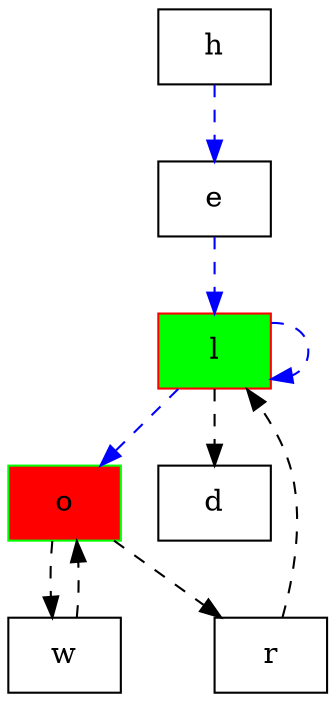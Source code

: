 
digraph helloworld {

node [shape="record"]
edge [style="dashed"]

h;
e;
l [style="filled", color="red", fillcolor="green"];
l;
o;
w;
o [style="filled", color="green", fillcolor="red"];
r;
l;
d;

h -> e -> l -> l -> o [color="blue"];
o -> w -> o -> r -> l -> d;

}

